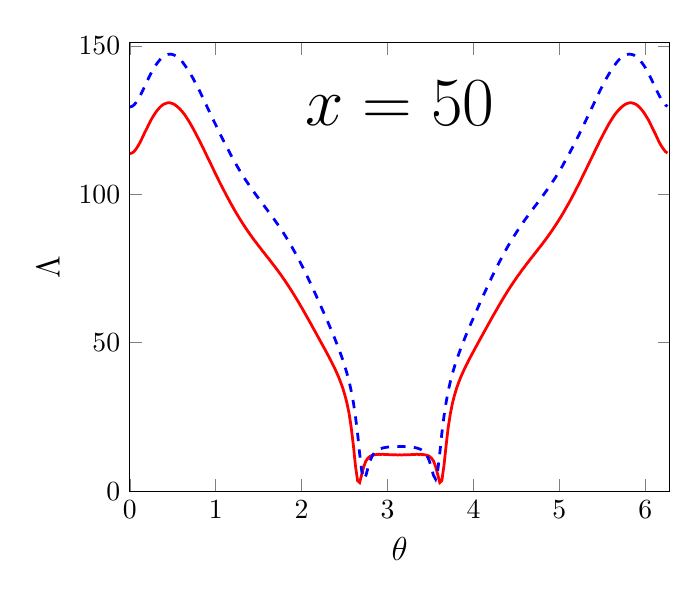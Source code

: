 \begin{tikzpicture}[scale=1]

  \begin{axis}[
    xmin = 0,
    xmax = 6.283,
    ymin = 0,
    ymax = 151,
    xlabel = {\large $\theta$},
    ylabel = {\large ${\Lambda}$},
    ylabel near ticks,
    title style={at={(0.5,0.9)},anchor=north},
    title = {\Huge $x = 50$},
  ]
\addplot[red,line width=1pt] coordinates{
(0.0e+00,1.137e+02)
(2.454e-02,1.139e+02)
(4.909e-02,1.144e+02)
(7.363e-02,1.153e+02)
(9.818e-02,1.164e+02)
(1.227e-01,1.177e+02)
(1.473e-01,1.192e+02)
(1.718e-01,1.207e+02)
(1.964e-01,1.221e+02)
(2.209e-01,1.236e+02)
(2.454e-01,1.25e+02)
(2.7e-01,1.262e+02)
(2.945e-01,1.273e+02)
(3.191e-01,1.283e+02)
(3.436e-01,1.291e+02)
(3.682e-01,1.298e+02)
(3.927e-01,1.303e+02)
(4.172e-01,1.306e+02)
(4.418e-01,1.308e+02)
(4.663e-01,1.308e+02)
(4.909e-01,1.306e+02)
(5.154e-01,1.303e+02)
(5.4e-01,1.298e+02)
(5.645e-01,1.292e+02)
(5.891e-01,1.285e+02)
(6.136e-01,1.277e+02)
(6.381e-01,1.268e+02)
(6.627e-01,1.257e+02)
(6.872e-01,1.246e+02)
(7.118e-01,1.234e+02)
(7.363e-01,1.221e+02)
(7.609e-01,1.208e+02)
(7.854e-01,1.194e+02)
(8.099e-01,1.181e+02)
(8.345e-01,1.166e+02)
(8.59e-01,1.152e+02)
(8.836e-01,1.137e+02)
(9.081e-01,1.122e+02)
(9.327e-01,1.108e+02)
(9.572e-01,1.093e+02)
(9.818e-01,1.078e+02)
(1.006e+00,1.064e+02)
(1.031e+00,1.049e+02)
(1.055e+00,1.035e+02)
(1.08e+00,1.021e+02)
(1.105e+00,1.007e+02)
(1.129e+00,9.937e+01)
(1.154e+00,9.803e+01)
(1.178e+00,9.675e+01)
(1.203e+00,9.547e+01)
(1.227e+00,9.425e+01)
(1.252e+00,9.304e+01)
(1.276e+00,9.189e+01)
(1.301e+00,9.073e+01)
(1.325e+00,8.965e+01)
(1.35e+00,8.856e+01)
(1.374e+00,8.754e+01)
(1.399e+00,8.65e+01)
(1.423e+00,8.554e+01)
(1.448e+00,8.454e+01)
(1.473e+00,8.363e+01)
(1.497e+00,8.267e+01)
(1.522e+00,8.178e+01)
(1.546e+00,8.084e+01)
(1.571e+00,7.997e+01)
(1.595e+00,7.904e+01)
(1.62e+00,7.817e+01)
(1.644e+00,7.723e+01)
(1.669e+00,7.633e+01)
(1.694e+00,7.537e+01)
(1.718e+00,7.445e+01)
(1.743e+00,7.345e+01)
(1.767e+00,7.248e+01)
(1.792e+00,7.144e+01)
(1.816e+00,7.042e+01)
(1.841e+00,6.934e+01)
(1.865e+00,6.826e+01)
(1.89e+00,6.713e+01)
(1.914e+00,6.6e+01)
(1.939e+00,6.482e+01)
(1.964e+00,6.364e+01)
(1.988e+00,6.242e+01)
(2.013e+00,6.12e+01)
(2.037e+00,5.995e+01)
(2.062e+00,5.87e+01)
(2.086e+00,5.743e+01)
(2.111e+00,5.616e+01)
(2.135e+00,5.487e+01)
(2.16e+00,5.359e+01)
(2.184e+00,5.23e+01)
(2.209e+00,5.101e+01)
(2.233e+00,4.971e+01)
(2.258e+00,4.842e+01)
(2.283e+00,4.71e+01)
(2.307e+00,4.578e+01)
(2.332e+00,4.443e+01)
(2.356e+00,4.304e+01)
(2.381e+00,4.16e+01)
(2.405e+00,4.008e+01)
(2.43e+00,3.846e+01)
(2.454e+00,3.668e+01)
(2.479e+00,3.47e+01)
(2.503e+00,3.236e+01)
(2.528e+00,2.958e+01)
(2.553e+00,2.603e+01)
(2.577e+00,2.144e+01)
(2.602e+00,1.544e+01)
(2.626e+00,8.635e+00)
(2.651e+00,3.533e+00)
(2.675e+00,2.903e+00)
(2.7e+00,5.688e+00)
(2.724e+00,8.355e+00)
(2.749e+00,1.022e+01)
(2.773e+00,1.116e+01)
(2.798e+00,1.177e+01)
(2.822e+00,1.205e+01)
(2.847e+00,1.226e+01)
(2.872e+00,1.232e+01)
(2.896e+00,1.24e+01)
(2.921e+00,1.238e+01)
(2.945e+00,1.241e+01)
(2.97e+00,1.234e+01)
(2.994e+00,1.236e+01)
(3.019e+00,1.228e+01)
(3.043e+00,1.23e+01)
(3.068e+00,1.222e+01)
(3.092e+00,1.225e+01)
(3.117e+00,1.219e+01)
(3.142e+00,1.224e+01)
(3.166e+00,1.219e+01)
(3.191e+00,1.225e+01)
(3.215e+00,1.222e+01)
(3.24e+00,1.23e+01)
(3.264e+00,1.228e+01)
(3.289e+00,1.236e+01)
(3.313e+00,1.234e+01)
(3.338e+00,1.241e+01)
(3.362e+00,1.238e+01)
(3.387e+00,1.24e+01)
(3.412e+00,1.232e+01)
(3.436e+00,1.226e+01)
(3.461e+00,1.205e+01)
(3.485e+00,1.177e+01)
(3.51e+00,1.116e+01)
(3.534e+00,1.022e+01)
(3.559e+00,8.355e+00)
(3.583e+00,5.688e+00)
(3.608e+00,2.903e+00)
(3.632e+00,3.533e+00)
(3.657e+00,8.635e+00)
(3.682e+00,1.544e+01)
(3.706e+00,2.144e+01)
(3.731e+00,2.603e+01)
(3.755e+00,2.958e+01)
(3.78e+00,3.236e+01)
(3.804e+00,3.47e+01)
(3.829e+00,3.668e+01)
(3.853e+00,3.846e+01)
(3.878e+00,4.008e+01)
(3.902e+00,4.16e+01)
(3.927e+00,4.304e+01)
(3.951e+00,4.443e+01)
(3.976e+00,4.578e+01)
(4.001e+00,4.71e+01)
(4.025e+00,4.842e+01)
(4.05e+00,4.971e+01)
(4.074e+00,5.101e+01)
(4.099e+00,5.23e+01)
(4.123e+00,5.359e+01)
(4.148e+00,5.487e+01)
(4.172e+00,5.616e+01)
(4.197e+00,5.743e+01)
(4.221e+00,5.87e+01)
(4.246e+00,5.995e+01)
(4.271e+00,6.12e+01)
(4.295e+00,6.242e+01)
(4.32e+00,6.364e+01)
(4.344e+00,6.482e+01)
(4.369e+00,6.6e+01)
(4.393e+00,6.713e+01)
(4.418e+00,6.826e+01)
(4.442e+00,6.934e+01)
(4.467e+00,7.042e+01)
(4.492e+00,7.144e+01)
(4.516e+00,7.248e+01)
(4.541e+00,7.345e+01)
(4.565e+00,7.445e+01)
(4.59e+00,7.537e+01)
(4.614e+00,7.633e+01)
(4.639e+00,7.723e+01)
(4.663e+00,7.817e+01)
(4.688e+00,7.904e+01)
(4.712e+00,7.997e+01)
(4.737e+00,8.084e+01)
(4.761e+00,8.178e+01)
(4.786e+00,8.267e+01)
(4.811e+00,8.363e+01)
(4.835e+00,8.454e+01)
(4.86e+00,8.554e+01)
(4.884e+00,8.65e+01)
(4.909e+00,8.754e+01)
(4.933e+00,8.856e+01)
(4.958e+00,8.965e+01)
(4.982e+00,9.073e+01)
(5.007e+00,9.189e+01)
(5.032e+00,9.304e+01)
(5.056e+00,9.425e+01)
(5.08e+00,9.547e+01)
(5.105e+00,9.675e+01)
(5.13e+00,9.803e+01)
(5.154e+00,9.937e+01)
(5.179e+00,1.007e+02)
(5.203e+00,1.021e+02)
(5.228e+00,1.035e+02)
(5.252e+00,1.049e+02)
(5.277e+00,1.064e+02)
(5.301e+00,1.078e+02)
(5.326e+00,1.093e+02)
(5.351e+00,1.108e+02)
(5.375e+00,1.122e+02)
(5.4e+00,1.137e+02)
(5.424e+00,1.152e+02)
(5.449e+00,1.166e+02)
(5.473e+00,1.181e+02)
(5.498e+00,1.194e+02)
(5.522e+00,1.208e+02)
(5.547e+00,1.221e+02)
(5.571e+00,1.234e+02)
(5.596e+00,1.246e+02)
(5.62e+00,1.257e+02)
(5.645e+00,1.268e+02)
(5.67e+00,1.277e+02)
(5.694e+00,1.285e+02)
(5.719e+00,1.292e+02)
(5.743e+00,1.298e+02)
(5.768e+00,1.303e+02)
(5.792e+00,1.306e+02)
(5.817e+00,1.308e+02)
(5.841e+00,1.308e+02)
(5.866e+00,1.306e+02)
(5.891e+00,1.303e+02)
(5.915e+00,1.298e+02)
(5.94e+00,1.291e+02)
(5.964e+00,1.283e+02)
(5.989e+00,1.273e+02)
(6.013e+00,1.262e+02)
(6.038e+00,1.25e+02)
(6.062e+00,1.236e+02)
(6.087e+00,1.221e+02)
(6.111e+00,1.207e+02)
(6.136e+00,1.192e+02)
(6.16e+00,1.177e+02)
(6.185e+00,1.164e+02)
(6.21e+00,1.153e+02)
(6.234e+00,1.144e+02)
(6.259e+00,1.139e+02)
};

\addplot[blue,dashed,line width=1pt] coordinates{
(0.0e+00,1.294e+02)
(2.454e-02,1.296e+02)
(4.909e-02,1.301e+02)
(7.363e-02,1.31e+02)
(9.818e-02,1.321e+02)
(1.227e-01,1.334e+02)
(1.473e-01,1.348e+02)
(1.718e-01,1.363e+02)
(1.964e-01,1.378e+02)
(2.209e-01,1.393e+02)
(2.454e-01,1.407e+02)
(2.7e-01,1.42e+02)
(2.945e-01,1.432e+02)
(3.191e-01,1.442e+02)
(3.436e-01,1.451e+02)
(3.682e-01,1.459e+02)
(3.927e-01,1.464e+02)
(4.172e-01,1.469e+02)
(4.418e-01,1.471e+02)
(4.663e-01,1.472e+02)
(4.909e-01,1.471e+02)
(5.154e-01,1.469e+02)
(5.4e-01,1.465e+02)
(5.645e-01,1.46e+02)
(5.891e-01,1.453e+02)
(6.136e-01,1.445e+02)
(6.381e-01,1.435e+02)
(6.627e-01,1.425e+02)
(6.872e-01,1.414e+02)
(7.118e-01,1.402e+02)
(7.363e-01,1.39e+02)
(7.609e-01,1.376e+02)
(7.854e-01,1.363e+02)
(8.099e-01,1.349e+02)
(8.345e-01,1.334e+02)
(8.59e-01,1.319e+02)
(8.836e-01,1.304e+02)
(9.081e-01,1.289e+02)
(9.327e-01,1.274e+02)
(9.572e-01,1.259e+02)
(9.818e-01,1.244e+02)
(1.006e+00,1.23e+02)
(1.031e+00,1.215e+02)
(1.055e+00,1.2e+02)
(1.08e+00,1.186e+02)
(1.105e+00,1.172e+02)
(1.129e+00,1.158e+02)
(1.154e+00,1.145e+02)
(1.178e+00,1.131e+02)
(1.203e+00,1.118e+02)
(1.227e+00,1.106e+02)
(1.252e+00,1.093e+02)
(1.276e+00,1.081e+02)
(1.301e+00,1.07e+02)
(1.325e+00,1.058e+02)
(1.35e+00,1.047e+02)
(1.374e+00,1.037e+02)
(1.399e+00,1.026e+02)
(1.423e+00,1.016e+02)
(1.448e+00,1.006e+02)
(1.473e+00,9.962e+01)
(1.497e+00,9.865e+01)
(1.522e+00,9.77e+01)
(1.546e+00,9.675e+01)
(1.571e+00,9.581e+01)
(1.595e+00,9.486e+01)
(1.62e+00,9.392e+01)
(1.644e+00,9.295e+01)
(1.669e+00,9.198e+01)
(1.694e+00,9.099e+01)
(1.718e+00,8.998e+01)
(1.743e+00,8.894e+01)
(1.767e+00,8.788e+01)
(1.792e+00,8.678e+01)
(1.816e+00,8.566e+01)
(1.841e+00,8.449e+01)
(1.865e+00,8.331e+01)
(1.89e+00,8.207e+01)
(1.914e+00,8.081e+01)
(1.939e+00,7.95e+01)
(1.964e+00,7.817e+01)
(1.988e+00,7.68e+01)
(2.013e+00,7.54e+01)
(2.037e+00,7.397e+01)
(2.062e+00,7.251e+01)
(2.086e+00,7.102e+01)
(2.111e+00,6.952e+01)
(2.135e+00,6.798e+01)
(2.16e+00,6.643e+01)
(2.184e+00,6.486e+01)
(2.209e+00,6.328e+01)
(2.233e+00,6.168e+01)
(2.258e+00,6.007e+01)
(2.283e+00,5.844e+01)
(2.307e+00,5.681e+01)
(2.332e+00,5.514e+01)
(2.356e+00,5.346e+01)
(2.381e+00,5.174e+01)
(2.405e+00,4.997e+01)
(2.43e+00,4.814e+01)
(2.454e+00,4.622e+01)
(2.479e+00,4.42e+01)
(2.503e+00,4.2e+01)
(2.528e+00,3.96e+01)
(2.553e+00,3.688e+01)
(2.577e+00,3.373e+01)
(2.602e+00,2.992e+01)
(2.626e+00,2.525e+01)
(2.651e+00,1.942e+01)
(2.675e+00,1.269e+01)
(2.7e+00,6.696e+00)
(2.724e+00,4.077e+00)
(2.749e+00,5.36e+00)
(2.773e+00,7.974e+00)
(2.798e+00,1.032e+01)
(2.822e+00,1.188e+01)
(2.847e+00,1.294e+01)
(2.872e+00,1.358e+01)
(2.896e+00,1.405e+01)
(2.921e+00,1.433e+01)
(2.945e+00,1.456e+01)
(2.97e+00,1.469e+01)
(2.994e+00,1.482e+01)
(3.019e+00,1.488e+01)
(3.043e+00,1.496e+01)
(3.068e+00,1.497e+01)
(3.092e+00,1.502e+01)
(3.117e+00,1.501e+01)
(3.142e+00,1.504e+01)
(3.166e+00,1.501e+01)
(3.191e+00,1.502e+01)
(3.215e+00,1.497e+01)
(3.24e+00,1.496e+01)
(3.264e+00,1.488e+01)
(3.289e+00,1.482e+01)
(3.313e+00,1.469e+01)
(3.338e+00,1.456e+01)
(3.362e+00,1.433e+01)
(3.387e+00,1.405e+01)
(3.412e+00,1.358e+01)
(3.436e+00,1.294e+01)
(3.461e+00,1.188e+01)
(3.485e+00,1.032e+01)
(3.51e+00,7.974e+00)
(3.534e+00,5.36e+00)
(3.559e+00,4.077e+00)
(3.583e+00,6.696e+00)
(3.608e+00,1.269e+01)
(3.632e+00,1.942e+01)
(3.657e+00,2.525e+01)
(3.682e+00,2.992e+01)
(3.706e+00,3.373e+01)
(3.731e+00,3.688e+01)
(3.755e+00,3.96e+01)
(3.78e+00,4.2e+01)
(3.804e+00,4.42e+01)
(3.829e+00,4.622e+01)
(3.853e+00,4.814e+01)
(3.878e+00,4.997e+01)
(3.902e+00,5.174e+01)
(3.927e+00,5.346e+01)
(3.951e+00,5.514e+01)
(3.976e+00,5.681e+01)
(4.001e+00,5.844e+01)
(4.025e+00,6.007e+01)
(4.05e+00,6.168e+01)
(4.074e+00,6.328e+01)
(4.099e+00,6.486e+01)
(4.123e+00,6.643e+01)
(4.148e+00,6.798e+01)
(4.172e+00,6.952e+01)
(4.197e+00,7.102e+01)
(4.221e+00,7.251e+01)
(4.246e+00,7.397e+01)
(4.271e+00,7.54e+01)
(4.295e+00,7.68e+01)
(4.32e+00,7.817e+01)
(4.344e+00,7.95e+01)
(4.369e+00,8.081e+01)
(4.393e+00,8.207e+01)
(4.418e+00,8.331e+01)
(4.442e+00,8.449e+01)
(4.467e+00,8.566e+01)
(4.492e+00,8.678e+01)
(4.516e+00,8.788e+01)
(4.541e+00,8.894e+01)
(4.565e+00,8.998e+01)
(4.59e+00,9.099e+01)
(4.614e+00,9.198e+01)
(4.639e+00,9.295e+01)
(4.663e+00,9.392e+01)
(4.688e+00,9.486e+01)
(4.712e+00,9.581e+01)
(4.737e+00,9.675e+01)
(4.761e+00,9.77e+01)
(4.786e+00,9.865e+01)
(4.811e+00,9.962e+01)
(4.835e+00,1.006e+02)
(4.86e+00,1.016e+02)
(4.884e+00,1.026e+02)
(4.909e+00,1.037e+02)
(4.933e+00,1.047e+02)
(4.958e+00,1.058e+02)
(4.982e+00,1.07e+02)
(5.007e+00,1.081e+02)
(5.032e+00,1.093e+02)
(5.056e+00,1.106e+02)
(5.08e+00,1.118e+02)
(5.105e+00,1.131e+02)
(5.13e+00,1.145e+02)
(5.154e+00,1.158e+02)
(5.179e+00,1.172e+02)
(5.203e+00,1.186e+02)
(5.228e+00,1.2e+02)
(5.252e+00,1.215e+02)
(5.277e+00,1.23e+02)
(5.301e+00,1.244e+02)
(5.326e+00,1.259e+02)
(5.351e+00,1.274e+02)
(5.375e+00,1.289e+02)
(5.4e+00,1.304e+02)
(5.424e+00,1.319e+02)
(5.449e+00,1.334e+02)
(5.473e+00,1.349e+02)
(5.498e+00,1.363e+02)
(5.522e+00,1.376e+02)
(5.547e+00,1.39e+02)
(5.571e+00,1.402e+02)
(5.596e+00,1.414e+02)
(5.62e+00,1.425e+02)
(5.645e+00,1.435e+02)
(5.67e+00,1.445e+02)
(5.694e+00,1.453e+02)
(5.719e+00,1.46e+02)
(5.743e+00,1.465e+02)
(5.768e+00,1.469e+02)
(5.792e+00,1.471e+02)
(5.817e+00,1.472e+02)
(5.841e+00,1.471e+02)
(5.866e+00,1.469e+02)
(5.891e+00,1.464e+02)
(5.915e+00,1.459e+02)
(5.94e+00,1.451e+02)
(5.964e+00,1.442e+02)
(5.989e+00,1.432e+02)
(6.013e+00,1.42e+02)
(6.038e+00,1.407e+02)
(6.062e+00,1.393e+02)
(6.087e+00,1.378e+02)
(6.111e+00,1.363e+02)
(6.136e+00,1.348e+02)
(6.16e+00,1.334e+02)
(6.185e+00,1.321e+02)
(6.21e+00,1.31e+02)
(6.234e+00,1.301e+02)
(6.259e+00,1.296e+02)
};

\end{axis}


\end{tikzpicture}
